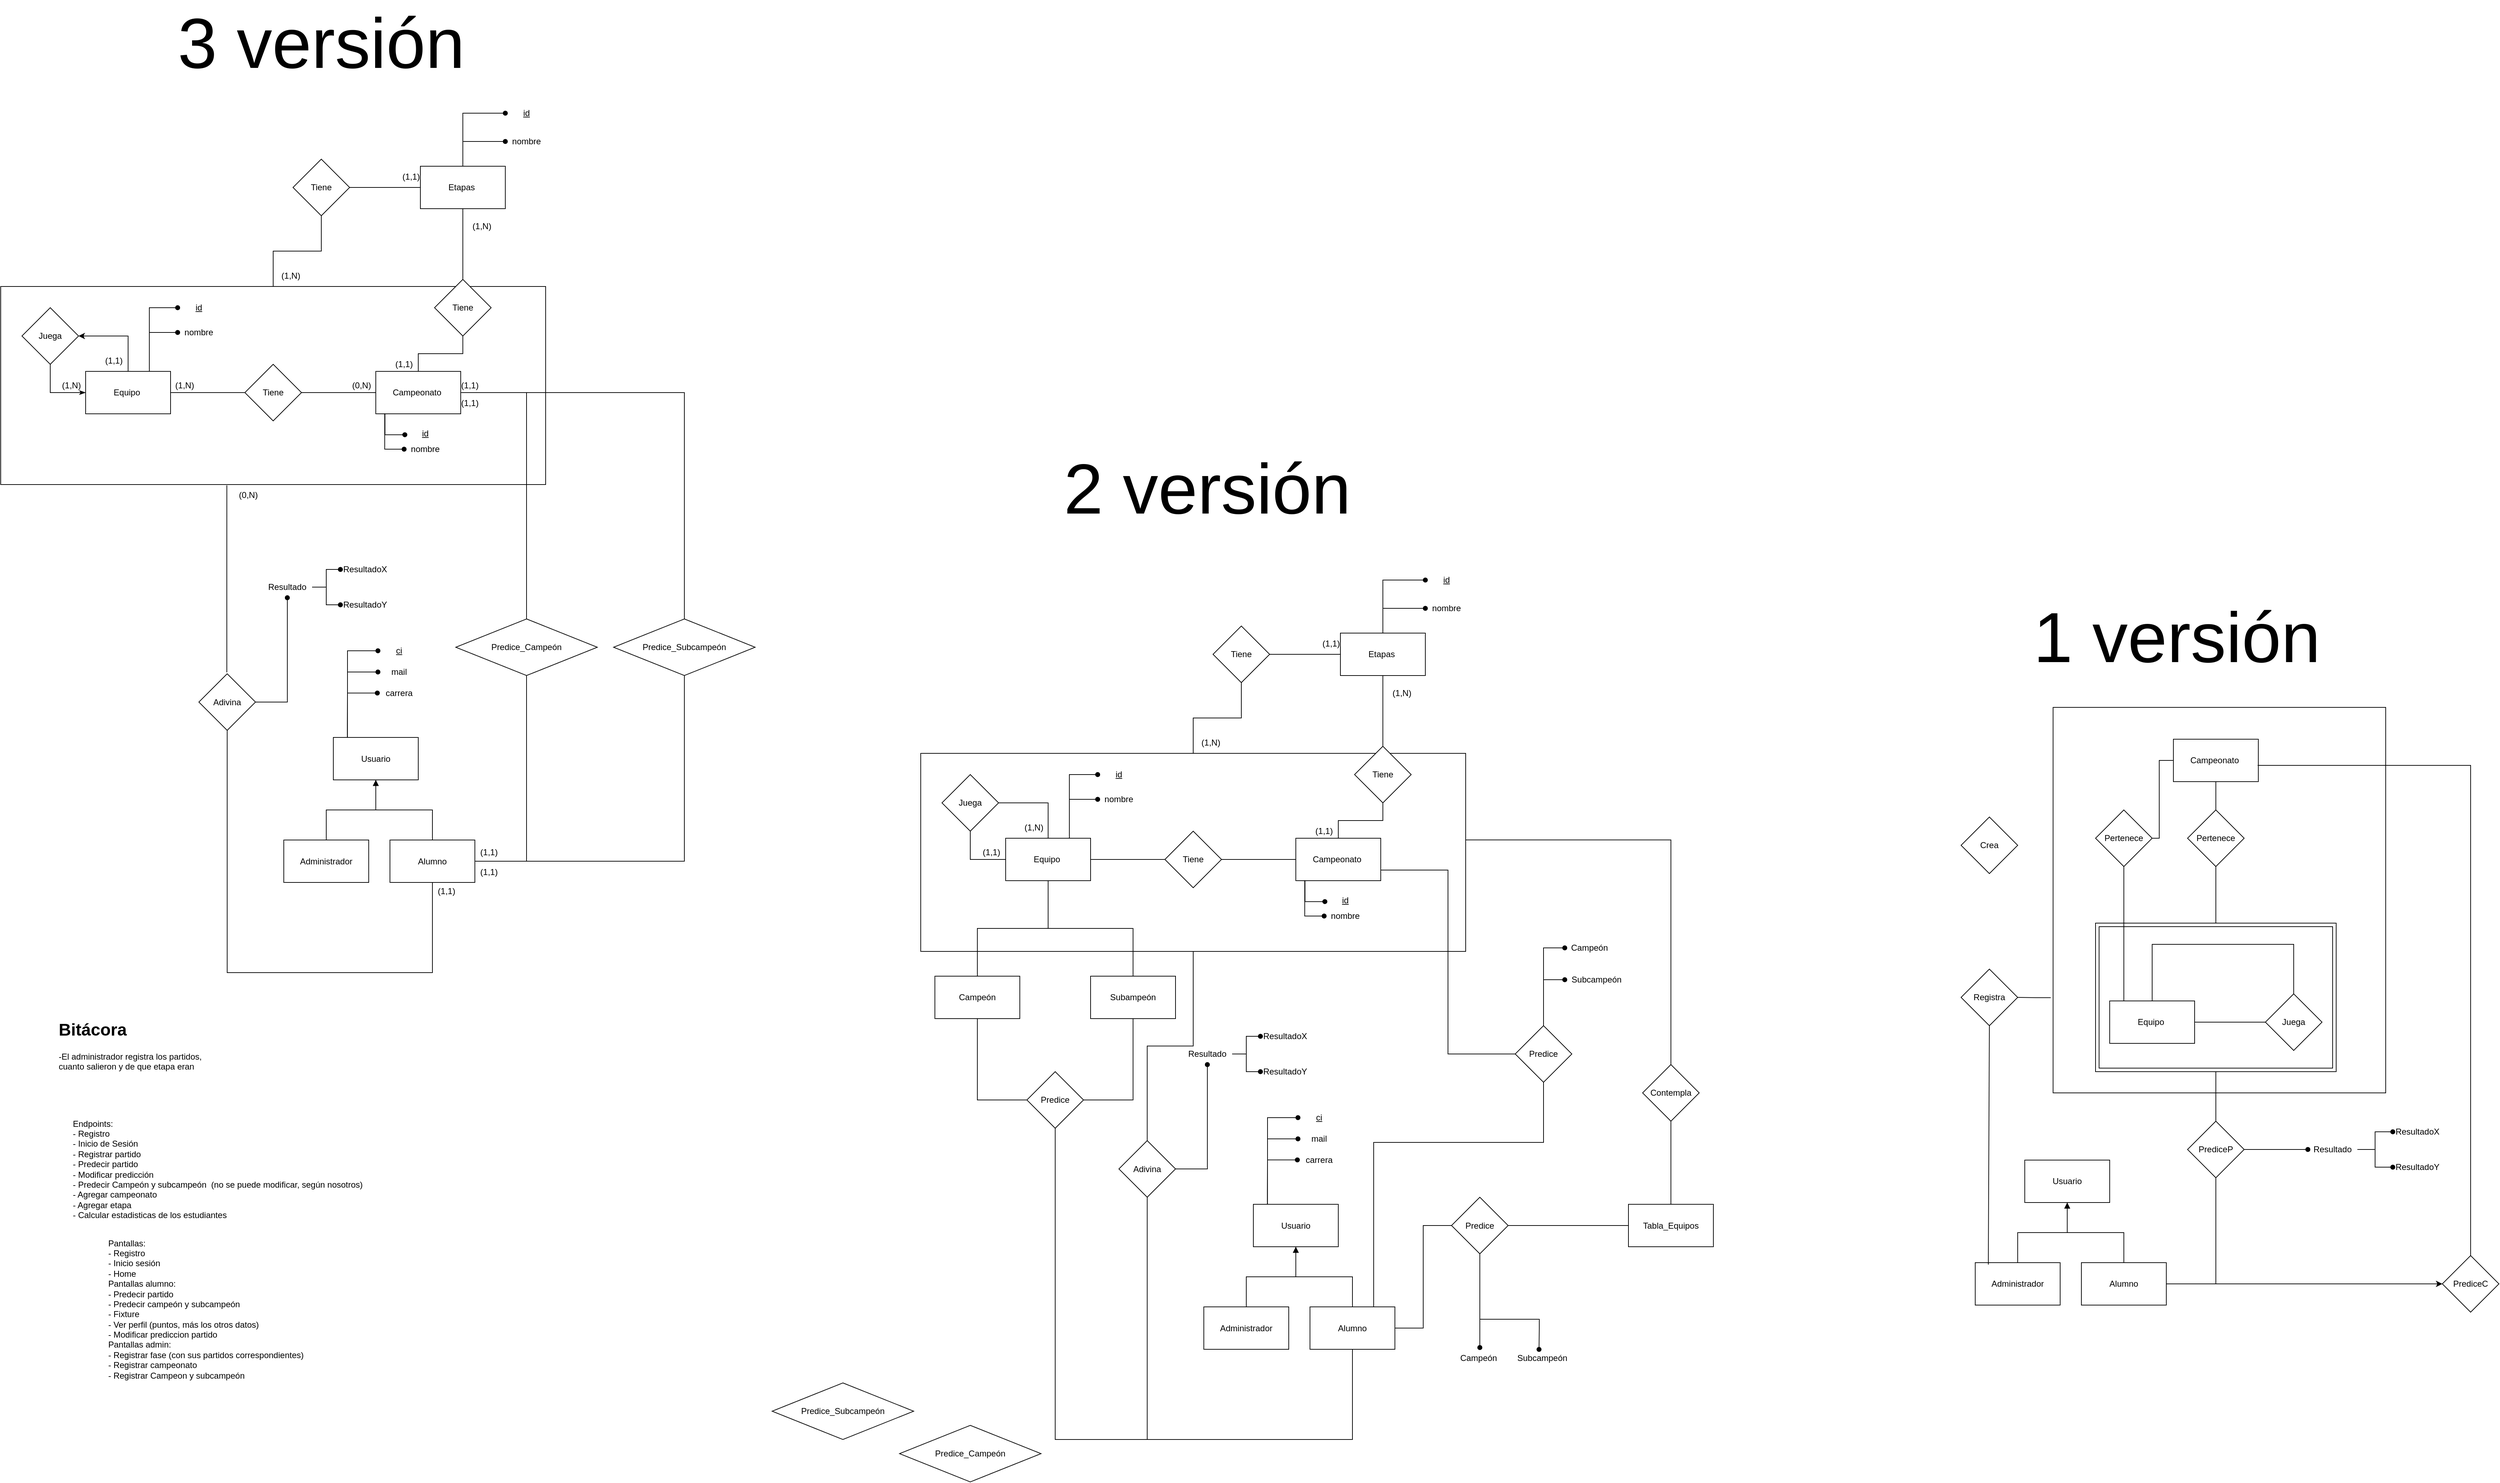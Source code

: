 <mxfile version="24.0.4" type="device">
  <diagram name="Página-1" id="dXuvZrCzdVewI1BWlygH">
    <mxGraphModel dx="4901" dy="2231" grid="1" gridSize="10" guides="1" tooltips="1" connect="1" arrows="1" fold="1" page="1" pageScale="1" pageWidth="827" pageHeight="1169" math="0" shadow="0">
      <root>
        <mxCell id="0" />
        <mxCell id="1" parent="0" />
        <mxCell id="zvLFGMxQSoV8-PF65h6c-11" value="" style="rounded=0;whiteSpace=wrap;html=1;" parent="1" vertex="1">
          <mxGeometry x="-1420" y="100" width="770" height="280" as="geometry" />
        </mxCell>
        <mxCell id="12L8eSCTPUgTgmOG4Fr1-43" value="" style="rounded=0;whiteSpace=wrap;html=1;" parent="1" vertex="1">
          <mxGeometry x="180" y="35" width="470" height="545" as="geometry" />
        </mxCell>
        <mxCell id="12L8eSCTPUgTgmOG4Fr1-37" value="" style="edgeStyle=orthogonalEdgeStyle;rounded=0;orthogonalLoop=1;jettySize=auto;html=1;endArrow=none;endFill=0;exitX=-0.007;exitY=0.753;exitDx=0;exitDy=0;exitPerimeter=0;" parent="1" source="12L8eSCTPUgTgmOG4Fr1-43" target="12L8eSCTPUgTgmOG4Fr1-36" edge="1">
          <mxGeometry relative="1" as="geometry">
            <mxPoint x="190" y="445" as="sourcePoint" />
          </mxGeometry>
        </mxCell>
        <mxCell id="12L8eSCTPUgTgmOG4Fr1-29" value="" style="shape=ext;margin=3;double=1;whiteSpace=wrap;html=1;align=center;" parent="1" vertex="1">
          <mxGeometry x="240" y="340" width="340" height="210" as="geometry" />
        </mxCell>
        <mxCell id="12L8eSCTPUgTgmOG4Fr1-3" value="" style="edgeStyle=orthogonalEdgeStyle;rounded=0;orthogonalLoop=1;jettySize=auto;html=1;endArrow=none;endFill=0;" parent="1" source="12L8eSCTPUgTgmOG4Fr1-1" target="12L8eSCTPUgTgmOG4Fr1-2" edge="1">
          <mxGeometry relative="1" as="geometry" />
        </mxCell>
        <mxCell id="12L8eSCTPUgTgmOG4Fr1-1" value="Equipo&amp;nbsp;" style="rounded=0;whiteSpace=wrap;html=1;strokeColor=default;" parent="1" vertex="1">
          <mxGeometry x="260" y="450" width="120" height="60" as="geometry" />
        </mxCell>
        <mxCell id="12L8eSCTPUgTgmOG4Fr1-5" value="" style="edgeStyle=orthogonalEdgeStyle;rounded=0;orthogonalLoop=1;jettySize=auto;html=1;entryX=0.5;entryY=0;entryDx=0;entryDy=0;endArrow=none;endFill=0;" parent="1" source="12L8eSCTPUgTgmOG4Fr1-2" target="12L8eSCTPUgTgmOG4Fr1-1" edge="1">
          <mxGeometry relative="1" as="geometry">
            <Array as="points">
              <mxPoint x="520" y="370" />
              <mxPoint x="320" y="370" />
            </Array>
          </mxGeometry>
        </mxCell>
        <mxCell id="12L8eSCTPUgTgmOG4Fr1-2" value="Juega" style="rhombus;whiteSpace=wrap;html=1;rounded=0;" parent="1" vertex="1">
          <mxGeometry x="480" y="440" width="80" height="80" as="geometry" />
        </mxCell>
        <mxCell id="12L8eSCTPUgTgmOG4Fr1-33" value="" style="edgeStyle=orthogonalEdgeStyle;rounded=0;orthogonalLoop=1;jettySize=auto;html=1;startArrow=block;startFill=1;endArrow=none;endFill=0;" parent="1" source="12L8eSCTPUgTgmOG4Fr1-7" target="12L8eSCTPUgTgmOG4Fr1-32" edge="1">
          <mxGeometry relative="1" as="geometry" />
        </mxCell>
        <mxCell id="12L8eSCTPUgTgmOG4Fr1-35" value="" style="edgeStyle=orthogonalEdgeStyle;rounded=0;orthogonalLoop=1;jettySize=auto;html=1;endArrow=none;endFill=0;" parent="1" source="12L8eSCTPUgTgmOG4Fr1-7" target="12L8eSCTPUgTgmOG4Fr1-34" edge="1">
          <mxGeometry relative="1" as="geometry" />
        </mxCell>
        <mxCell id="12L8eSCTPUgTgmOG4Fr1-7" value="Usuario" style="rounded=0;whiteSpace=wrap;html=1;" parent="1" vertex="1">
          <mxGeometry x="140" y="675" width="120" height="60" as="geometry" />
        </mxCell>
        <mxCell id="12L8eSCTPUgTgmOG4Fr1-10" value="" style="edgeStyle=orthogonalEdgeStyle;rounded=0;orthogonalLoop=1;jettySize=auto;html=1;endArrow=none;endFill=0;entryX=1;entryY=0.5;entryDx=0;entryDy=0;exitX=0.5;exitY=1;exitDx=0;exitDy=0;" parent="1" source="12L8eSCTPUgTgmOG4Fr1-8" target="12L8eSCTPUgTgmOG4Fr1-34" edge="1">
          <mxGeometry relative="1" as="geometry">
            <mxPoint x="420" y="730" as="targetPoint" />
            <Array as="points">
              <mxPoint x="410" y="850" />
            </Array>
          </mxGeometry>
        </mxCell>
        <mxCell id="12L8eSCTPUgTgmOG4Fr1-12" value="" style="edgeStyle=orthogonalEdgeStyle;rounded=0;orthogonalLoop=1;jettySize=auto;html=1;endArrow=oval;endFill=1;entryX=0;entryY=0.5;entryDx=0;entryDy=0;" parent="1" source="12L8eSCTPUgTgmOG4Fr1-8" target="12L8eSCTPUgTgmOG4Fr1-13" edge="1">
          <mxGeometry relative="1" as="geometry">
            <mxPoint x="530" y="660" as="targetPoint" />
          </mxGeometry>
        </mxCell>
        <mxCell id="12L8eSCTPUgTgmOG4Fr1-31" value="" style="edgeStyle=orthogonalEdgeStyle;rounded=0;orthogonalLoop=1;jettySize=auto;html=1;entryX=0.5;entryY=1;entryDx=0;entryDy=0;endArrow=none;endFill=0;" parent="1" source="12L8eSCTPUgTgmOG4Fr1-8" target="12L8eSCTPUgTgmOG4Fr1-29" edge="1">
          <mxGeometry relative="1" as="geometry" />
        </mxCell>
        <mxCell id="12L8eSCTPUgTgmOG4Fr1-8" value="PrediceP" style="rhombus;whiteSpace=wrap;html=1;rounded=0;" parent="1" vertex="1">
          <mxGeometry x="370" y="620" width="80" height="80" as="geometry" />
        </mxCell>
        <mxCell id="12L8eSCTPUgTgmOG4Fr1-15" value="" style="edgeStyle=orthogonalEdgeStyle;rounded=0;orthogonalLoop=1;jettySize=auto;html=1;endArrow=oval;endFill=1;" parent="1" source="12L8eSCTPUgTgmOG4Fr1-13" target="12L8eSCTPUgTgmOG4Fr1-14" edge="1">
          <mxGeometry relative="1" as="geometry" />
        </mxCell>
        <mxCell id="12L8eSCTPUgTgmOG4Fr1-17" value="" style="edgeStyle=orthogonalEdgeStyle;rounded=0;orthogonalLoop=1;jettySize=auto;html=1;endArrow=oval;endFill=1;" parent="1" source="12L8eSCTPUgTgmOG4Fr1-13" target="12L8eSCTPUgTgmOG4Fr1-16" edge="1">
          <mxGeometry relative="1" as="geometry" />
        </mxCell>
        <mxCell id="12L8eSCTPUgTgmOG4Fr1-13" value="Resultado" style="text;html=1;align=center;verticalAlign=middle;whiteSpace=wrap;rounded=0;" parent="1" vertex="1">
          <mxGeometry x="540" y="645" width="70" height="30" as="geometry" />
        </mxCell>
        <mxCell id="12L8eSCTPUgTgmOG4Fr1-14" value="ResultadoX" style="text;html=1;align=center;verticalAlign=middle;whiteSpace=wrap;rounded=0;" parent="1" vertex="1">
          <mxGeometry x="660" y="620" width="70" height="30" as="geometry" />
        </mxCell>
        <mxCell id="12L8eSCTPUgTgmOG4Fr1-16" value="ResultadoY" style="text;html=1;align=center;verticalAlign=middle;whiteSpace=wrap;rounded=0;" parent="1" vertex="1">
          <mxGeometry x="660" y="670" width="70" height="30" as="geometry" />
        </mxCell>
        <mxCell id="12L8eSCTPUgTgmOG4Fr1-19" value="Campeonato&amp;nbsp;" style="rounded=0;whiteSpace=wrap;html=1;" parent="1" vertex="1">
          <mxGeometry x="350" y="80" width="120" height="60" as="geometry" />
        </mxCell>
        <mxCell id="12L8eSCTPUgTgmOG4Fr1-24" value="" style="edgeStyle=orthogonalEdgeStyle;rounded=0;orthogonalLoop=1;jettySize=auto;html=1;endArrow=none;endFill=0;" parent="1" source="12L8eSCTPUgTgmOG4Fr1-22" target="12L8eSCTPUgTgmOG4Fr1-19" edge="1">
          <mxGeometry relative="1" as="geometry" />
        </mxCell>
        <mxCell id="12L8eSCTPUgTgmOG4Fr1-30" value="" style="edgeStyle=orthogonalEdgeStyle;rounded=0;orthogonalLoop=1;jettySize=auto;html=1;endArrow=none;endFill=0;" parent="1" source="12L8eSCTPUgTgmOG4Fr1-22" target="12L8eSCTPUgTgmOG4Fr1-29" edge="1">
          <mxGeometry relative="1" as="geometry" />
        </mxCell>
        <mxCell id="12L8eSCTPUgTgmOG4Fr1-22" value="Pertenece" style="rhombus;whiteSpace=wrap;html=1;rounded=0;" parent="1" vertex="1">
          <mxGeometry x="370" y="180" width="80" height="80" as="geometry" />
        </mxCell>
        <mxCell id="12L8eSCTPUgTgmOG4Fr1-32" value="Administrador" style="rounded=0;whiteSpace=wrap;html=1;" parent="1" vertex="1">
          <mxGeometry x="70" y="820" width="120" height="60" as="geometry" />
        </mxCell>
        <mxCell id="12L8eSCTPUgTgmOG4Fr1-47" value="" style="edgeStyle=orthogonalEdgeStyle;rounded=0;orthogonalLoop=1;jettySize=auto;html=1;entryX=0;entryY=0.5;entryDx=0;entryDy=0;" parent="1" source="12L8eSCTPUgTgmOG4Fr1-34" target="12L8eSCTPUgTgmOG4Fr1-45" edge="1">
          <mxGeometry relative="1" as="geometry">
            <mxPoint x="440" y="850" as="targetPoint" />
          </mxGeometry>
        </mxCell>
        <mxCell id="12L8eSCTPUgTgmOG4Fr1-34" value="Alumno" style="rounded=0;whiteSpace=wrap;html=1;" parent="1" vertex="1">
          <mxGeometry x="220" y="820" width="120" height="60" as="geometry" />
        </mxCell>
        <mxCell id="12L8eSCTPUgTgmOG4Fr1-36" value="Registra" style="rhombus;whiteSpace=wrap;html=1;" parent="1" vertex="1">
          <mxGeometry x="50" y="405" width="80" height="80" as="geometry" />
        </mxCell>
        <mxCell id="12L8eSCTPUgTgmOG4Fr1-38" value="" style="endArrow=none;html=1;rounded=0;entryX=0.5;entryY=1;entryDx=0;entryDy=0;exitX=0.154;exitY=0.045;exitDx=0;exitDy=0;exitPerimeter=0;" parent="1" source="12L8eSCTPUgTgmOG4Fr1-32" target="12L8eSCTPUgTgmOG4Fr1-36" edge="1">
          <mxGeometry width="50" height="50" relative="1" as="geometry">
            <mxPoint x="420" y="690" as="sourcePoint" />
            <mxPoint x="470" y="640" as="targetPoint" />
          </mxGeometry>
        </mxCell>
        <mxCell id="12L8eSCTPUgTgmOG4Fr1-41" value="Crea" style="rhombus;whiteSpace=wrap;html=1;" parent="1" vertex="1">
          <mxGeometry x="50" y="190" width="80" height="80" as="geometry" />
        </mxCell>
        <mxCell id="12L8eSCTPUgTgmOG4Fr1-49" value="" style="edgeStyle=orthogonalEdgeStyle;rounded=0;orthogonalLoop=1;jettySize=auto;html=1;entryX=0.992;entryY=0.617;entryDx=0;entryDy=0;entryPerimeter=0;endArrow=none;endFill=0;" parent="1" source="12L8eSCTPUgTgmOG4Fr1-45" target="12L8eSCTPUgTgmOG4Fr1-19" edge="1">
          <mxGeometry relative="1" as="geometry">
            <mxPoint x="770" y="690" as="targetPoint" />
            <Array as="points">
              <mxPoint x="770" y="117" />
            </Array>
          </mxGeometry>
        </mxCell>
        <mxCell id="12L8eSCTPUgTgmOG4Fr1-45" value="PrediceC" style="rhombus;whiteSpace=wrap;html=1;rounded=0;" parent="1" vertex="1">
          <mxGeometry x="730" y="810" width="80" height="80" as="geometry" />
        </mxCell>
        <mxCell id="12L8eSCTPUgTgmOG4Fr1-52" value="" style="edgeStyle=orthogonalEdgeStyle;rounded=0;orthogonalLoop=1;jettySize=auto;html=1;entryX=0;entryY=0.5;entryDx=0;entryDy=0;endArrow=none;endFill=0;" parent="1" source="12L8eSCTPUgTgmOG4Fr1-50" target="12L8eSCTPUgTgmOG4Fr1-19" edge="1">
          <mxGeometry relative="1" as="geometry">
            <mxPoint x="280" y="60" as="targetPoint" />
            <Array as="points">
              <mxPoint x="330" y="220" />
              <mxPoint x="330" y="110" />
            </Array>
          </mxGeometry>
        </mxCell>
        <mxCell id="12L8eSCTPUgTgmOG4Fr1-53" value="" style="edgeStyle=orthogonalEdgeStyle;rounded=0;orthogonalLoop=1;jettySize=auto;html=1;endArrow=none;endFill=0;" parent="1" source="12L8eSCTPUgTgmOG4Fr1-50" edge="1">
          <mxGeometry relative="1" as="geometry">
            <mxPoint x="280" y="450" as="targetPoint" />
            <Array as="points">
              <mxPoint x="280" y="450" />
            </Array>
          </mxGeometry>
        </mxCell>
        <mxCell id="12L8eSCTPUgTgmOG4Fr1-50" value="Pertenece" style="rhombus;whiteSpace=wrap;html=1;" parent="1" vertex="1">
          <mxGeometry x="240" y="180" width="80" height="80" as="geometry" />
        </mxCell>
        <mxCell id="zvLFGMxQSoV8-PF65h6c-19" value="" style="edgeStyle=orthogonalEdgeStyle;rounded=0;orthogonalLoop=1;jettySize=auto;html=1;endArrow=none;endFill=0;" parent="1" source="zvLFGMxQSoV8-PF65h6c-2" target="zvLFGMxQSoV8-PF65h6c-18" edge="1">
          <mxGeometry relative="1" as="geometry" />
        </mxCell>
        <mxCell id="zvLFGMxQSoV8-PF65h6c-2" value="Equipo&amp;nbsp;" style="rounded=0;whiteSpace=wrap;html=1;strokeColor=default;" parent="1" vertex="1">
          <mxGeometry x="-1300" y="220" width="120" height="60" as="geometry" />
        </mxCell>
        <mxCell id="zvLFGMxQSoV8-PF65h6c-69" value="" style="edgeStyle=orthogonalEdgeStyle;rounded=0;orthogonalLoop=1;jettySize=auto;html=1;endArrow=none;endFill=0;" parent="1" source="zvLFGMxQSoV8-PF65h6c-3" target="zvLFGMxQSoV8-PF65h6c-70" edge="1">
          <mxGeometry relative="1" as="geometry">
            <mxPoint x="-830" y="150.0" as="targetPoint" />
          </mxGeometry>
        </mxCell>
        <mxCell id="M3zGyAa31avvOrwBrVhZ-25" value="" style="edgeStyle=orthogonalEdgeStyle;rounded=0;orthogonalLoop=1;jettySize=auto;html=1;entryX=0.017;entryY=0.569;entryDx=0;entryDy=0;entryPerimeter=0;exitX=0.108;exitY=1.002;exitDx=0;exitDy=0;exitPerimeter=0;endArrow=oval;endFill=1;" parent="1" source="zvLFGMxQSoV8-PF65h6c-3" target="M3zGyAa31avvOrwBrVhZ-22" edge="1">
          <mxGeometry relative="1" as="geometry" />
        </mxCell>
        <mxCell id="zvLFGMxQSoV8-PF65h6c-3" value="Campeonato&amp;nbsp;" style="rounded=0;whiteSpace=wrap;html=1;" parent="1" vertex="1">
          <mxGeometry x="-890" y="220" width="120" height="60" as="geometry" />
        </mxCell>
        <mxCell id="zvLFGMxQSoV8-PF65h6c-6" value="" style="edgeStyle=orthogonalEdgeStyle;rounded=0;orthogonalLoop=1;jettySize=auto;html=1;startArrow=block;startFill=1;endArrow=none;endFill=0;" parent="1" source="zvLFGMxQSoV8-PF65h6c-8" target="zvLFGMxQSoV8-PF65h6c-9" edge="1">
          <mxGeometry relative="1" as="geometry" />
        </mxCell>
        <mxCell id="zvLFGMxQSoV8-PF65h6c-7" value="" style="edgeStyle=orthogonalEdgeStyle;rounded=0;orthogonalLoop=1;jettySize=auto;html=1;endArrow=none;endFill=0;" parent="1" source="zvLFGMxQSoV8-PF65h6c-8" target="zvLFGMxQSoV8-PF65h6c-10" edge="1">
          <mxGeometry relative="1" as="geometry" />
        </mxCell>
        <mxCell id="zvLFGMxQSoV8-PF65h6c-22" value="" style="edgeStyle=orthogonalEdgeStyle;rounded=0;orthogonalLoop=1;jettySize=auto;html=1;endArrow=none;endFill=0;exitX=0.5;exitY=1;exitDx=0;exitDy=0;" parent="1" source="zvLFGMxQSoV8-PF65h6c-10" target="zvLFGMxQSoV8-PF65h6c-21" edge="1">
          <mxGeometry relative="1" as="geometry">
            <Array as="points">
              <mxPoint x="-810" y="1070" />
              <mxPoint x="-1100" y="1070" />
            </Array>
          </mxGeometry>
        </mxCell>
        <mxCell id="M3zGyAa31avvOrwBrVhZ-9" value="" style="edgeStyle=orthogonalEdgeStyle;rounded=0;orthogonalLoop=1;jettySize=auto;html=1;endArrow=oval;endFill=1;entryX=0;entryY=0.5;entryDx=0;entryDy=0;" parent="1" source="zvLFGMxQSoV8-PF65h6c-8" target="M3zGyAa31avvOrwBrVhZ-10" edge="1">
          <mxGeometry relative="1" as="geometry">
            <mxPoint x="-890" y="627.5" as="targetPoint" />
            <Array as="points">
              <mxPoint x="-930" y="615" />
            </Array>
          </mxGeometry>
        </mxCell>
        <mxCell id="zvLFGMxQSoV8-PF65h6c-8" value="Usuario" style="rounded=0;whiteSpace=wrap;html=1;" parent="1" vertex="1">
          <mxGeometry x="-950" y="737.5" width="120" height="60" as="geometry" />
        </mxCell>
        <mxCell id="zvLFGMxQSoV8-PF65h6c-9" value="Administrador" style="rounded=0;whiteSpace=wrap;html=1;" parent="1" vertex="1">
          <mxGeometry x="-1020" y="882.5" width="120" height="60" as="geometry" />
        </mxCell>
        <mxCell id="zvLFGMxQSoV8-PF65h6c-10" value="Alumno" style="rounded=0;whiteSpace=wrap;html=1;" parent="1" vertex="1">
          <mxGeometry x="-870" y="882.5" width="120" height="60" as="geometry" />
        </mxCell>
        <mxCell id="zvLFGMxQSoV8-PF65h6c-15" value="" style="edgeStyle=orthogonalEdgeStyle;rounded=0;orthogonalLoop=1;jettySize=auto;html=1;entryX=0;entryY=0.5;entryDx=0;entryDy=0;endArrow=none;endFill=0;" parent="1" source="zvLFGMxQSoV8-PF65h6c-13" target="zvLFGMxQSoV8-PF65h6c-2" edge="1">
          <mxGeometry relative="1" as="geometry">
            <mxPoint x="-1350.0" y="330" as="targetPoint" />
            <Array as="points">
              <mxPoint x="-1350" y="250" />
            </Array>
          </mxGeometry>
        </mxCell>
        <mxCell id="zvLFGMxQSoV8-PF65h6c-17" value="" style="edgeStyle=orthogonalEdgeStyle;rounded=0;orthogonalLoop=1;jettySize=auto;html=1;endArrow=none;endFill=0;" parent="1" source="zvLFGMxQSoV8-PF65h6c-13" target="zvLFGMxQSoV8-PF65h6c-2" edge="1">
          <mxGeometry relative="1" as="geometry">
            <mxPoint x="-1190.0" y="170" as="targetPoint" />
          </mxGeometry>
        </mxCell>
        <mxCell id="zvLFGMxQSoV8-PF65h6c-13" value="Juega" style="rhombus;whiteSpace=wrap;html=1;rounded=0;" parent="1" vertex="1">
          <mxGeometry x="-1390" y="130" width="80" height="80" as="geometry" />
        </mxCell>
        <mxCell id="zvLFGMxQSoV8-PF65h6c-20" value="" style="edgeStyle=orthogonalEdgeStyle;rounded=0;orthogonalLoop=1;jettySize=auto;html=1;endArrow=none;endFill=0;" parent="1" source="zvLFGMxQSoV8-PF65h6c-18" target="zvLFGMxQSoV8-PF65h6c-3" edge="1">
          <mxGeometry relative="1" as="geometry" />
        </mxCell>
        <mxCell id="zvLFGMxQSoV8-PF65h6c-18" value="Tiene" style="rhombus;whiteSpace=wrap;html=1;rounded=0;" parent="1" vertex="1">
          <mxGeometry x="-1075" y="210" width="80" height="80" as="geometry" />
        </mxCell>
        <mxCell id="zvLFGMxQSoV8-PF65h6c-24" value="" style="edgeStyle=orthogonalEdgeStyle;rounded=0;orthogonalLoop=1;jettySize=auto;html=1;endArrow=none;endFill=0;" parent="1" source="zvLFGMxQSoV8-PF65h6c-21" target="zvLFGMxQSoV8-PF65h6c-11" edge="1">
          <mxGeometry relative="1" as="geometry">
            <mxPoint x="-1280" y="430" as="targetPoint" />
            <Array as="points" />
          </mxGeometry>
        </mxCell>
        <mxCell id="zvLFGMxQSoV8-PF65h6c-30" value="" style="edgeStyle=orthogonalEdgeStyle;rounded=0;orthogonalLoop=1;jettySize=auto;html=1;endArrow=oval;endFill=1;" parent="1" source="zvLFGMxQSoV8-PF65h6c-21" target="zvLFGMxQSoV8-PF65h6c-27" edge="1">
          <mxGeometry relative="1" as="geometry" />
        </mxCell>
        <mxCell id="zvLFGMxQSoV8-PF65h6c-21" value="Adivina" style="rhombus;whiteSpace=wrap;html=1;rounded=0;" parent="1" vertex="1">
          <mxGeometry x="-1140" y="647.5" width="80" height="80" as="geometry" />
        </mxCell>
        <mxCell id="zvLFGMxQSoV8-PF65h6c-25" value="" style="edgeStyle=orthogonalEdgeStyle;rounded=0;orthogonalLoop=1;jettySize=auto;html=1;endArrow=oval;endFill=1;" parent="1" source="zvLFGMxQSoV8-PF65h6c-27" target="zvLFGMxQSoV8-PF65h6c-28" edge="1">
          <mxGeometry relative="1" as="geometry" />
        </mxCell>
        <mxCell id="zvLFGMxQSoV8-PF65h6c-26" value="" style="edgeStyle=orthogonalEdgeStyle;rounded=0;orthogonalLoop=1;jettySize=auto;html=1;endArrow=oval;endFill=1;" parent="1" source="zvLFGMxQSoV8-PF65h6c-27" target="zvLFGMxQSoV8-PF65h6c-29" edge="1">
          <mxGeometry relative="1" as="geometry" />
        </mxCell>
        <mxCell id="zvLFGMxQSoV8-PF65h6c-27" value="Resultado" style="text;html=1;align=center;verticalAlign=middle;whiteSpace=wrap;rounded=0;" parent="1" vertex="1">
          <mxGeometry x="-1050" y="510" width="70" height="30" as="geometry" />
        </mxCell>
        <mxCell id="zvLFGMxQSoV8-PF65h6c-28" value="ResultadoX" style="text;html=1;align=center;verticalAlign=middle;whiteSpace=wrap;rounded=0;" parent="1" vertex="1">
          <mxGeometry x="-940" y="485" width="70" height="30" as="geometry" />
        </mxCell>
        <mxCell id="zvLFGMxQSoV8-PF65h6c-29" value="ResultadoY" style="text;html=1;align=center;verticalAlign=middle;whiteSpace=wrap;rounded=0;" parent="1" vertex="1">
          <mxGeometry x="-940" y="535" width="70" height="30" as="geometry" />
        </mxCell>
        <mxCell id="zvLFGMxQSoV8-PF65h6c-35" value="" style="edgeStyle=orthogonalEdgeStyle;rounded=0;orthogonalLoop=1;jettySize=auto;html=1;endArrow=none;endFill=0;" parent="1" source="zvLFGMxQSoV8-PF65h6c-31" target="zvLFGMxQSoV8-PF65h6c-34" edge="1">
          <mxGeometry relative="1" as="geometry" />
        </mxCell>
        <mxCell id="zvLFGMxQSoV8-PF65h6c-31" value="Tabla_Equipos" style="rounded=0;whiteSpace=wrap;html=1;strokeColor=default;" parent="1" vertex="1">
          <mxGeometry x="-420" y="737.5" width="120" height="60" as="geometry" />
        </mxCell>
        <mxCell id="zvLFGMxQSoV8-PF65h6c-37" value="" style="edgeStyle=orthogonalEdgeStyle;rounded=0;orthogonalLoop=1;jettySize=auto;html=1;exitX=0.5;exitY=0;exitDx=0;exitDy=0;entryX=1;entryY=0.437;entryDx=0;entryDy=0;entryPerimeter=0;endArrow=none;endFill=0;" parent="1" source="zvLFGMxQSoV8-PF65h6c-34" target="zvLFGMxQSoV8-PF65h6c-11" edge="1">
          <mxGeometry relative="1" as="geometry">
            <mxPoint x="34.997" y="439.997" as="sourcePoint" />
            <mxPoint x="-600.003" y="239.93" as="targetPoint" />
          </mxGeometry>
        </mxCell>
        <mxCell id="zvLFGMxQSoV8-PF65h6c-34" value="Contempla" style="rhombus;whiteSpace=wrap;html=1;rounded=0;" parent="1" vertex="1">
          <mxGeometry x="-400" y="540" width="80" height="80" as="geometry" />
        </mxCell>
        <mxCell id="zvLFGMxQSoV8-PF65h6c-40" value="" style="edgeStyle=orthogonalEdgeStyle;rounded=0;orthogonalLoop=1;jettySize=auto;html=1;entryX=1;entryY=0.5;entryDx=0;entryDy=0;endArrow=none;endFill=0;" parent="1" source="zvLFGMxQSoV8-PF65h6c-38" target="zvLFGMxQSoV8-PF65h6c-10" edge="1">
          <mxGeometry relative="1" as="geometry">
            <mxPoint x="-790" y="767.5" as="targetPoint" />
          </mxGeometry>
        </mxCell>
        <mxCell id="zvLFGMxQSoV8-PF65h6c-42" value="" style="edgeStyle=orthogonalEdgeStyle;rounded=0;orthogonalLoop=1;jettySize=auto;html=1;entryX=0;entryY=0.5;entryDx=0;entryDy=0;endArrow=none;endFill=0;" parent="1" source="zvLFGMxQSoV8-PF65h6c-38" target="zvLFGMxQSoV8-PF65h6c-31" edge="1">
          <mxGeometry relative="1" as="geometry">
            <mxPoint x="-470" y="767.5" as="targetPoint" />
          </mxGeometry>
        </mxCell>
        <mxCell id="zvLFGMxQSoV8-PF65h6c-46" value="" style="edgeStyle=orthogonalEdgeStyle;rounded=0;orthogonalLoop=1;jettySize=auto;html=1;endArrow=oval;endFill=1;" parent="1" source="zvLFGMxQSoV8-PF65h6c-38" target="zvLFGMxQSoV8-PF65h6c-47" edge="1">
          <mxGeometry relative="1" as="geometry">
            <mxPoint x="-630" y="927.5" as="targetPoint" />
          </mxGeometry>
        </mxCell>
        <mxCell id="zvLFGMxQSoV8-PF65h6c-51" value="" style="edgeStyle=orthogonalEdgeStyle;rounded=0;orthogonalLoop=1;jettySize=auto;html=1;entryX=0.394;entryY=0.089;entryDx=0;entryDy=0;entryPerimeter=0;endArrow=oval;endFill=1;" parent="1" source="zvLFGMxQSoV8-PF65h6c-38" target="zvLFGMxQSoV8-PF65h6c-48" edge="1">
          <mxGeometry relative="1" as="geometry">
            <mxPoint x="-560" y="870" as="targetPoint" />
            <Array as="points">
              <mxPoint x="-630" y="900" />
              <mxPoint x="-546" y="900" />
              <mxPoint x="-546" y="913" />
            </Array>
          </mxGeometry>
        </mxCell>
        <mxCell id="zvLFGMxQSoV8-PF65h6c-38" value="Predice" style="rhombus;whiteSpace=wrap;html=1;rounded=0;" parent="1" vertex="1">
          <mxGeometry x="-670" y="727.5" width="80" height="80" as="geometry" />
        </mxCell>
        <mxCell id="zvLFGMxQSoV8-PF65h6c-47" value="Campeón&amp;nbsp;" style="text;html=1;align=center;verticalAlign=middle;whiteSpace=wrap;rounded=0;" parent="1" vertex="1">
          <mxGeometry x="-660" y="940" width="60" height="30" as="geometry" />
        </mxCell>
        <mxCell id="zvLFGMxQSoV8-PF65h6c-48" value="Subcampeón&amp;nbsp;" style="text;html=1;align=center;verticalAlign=middle;whiteSpace=wrap;rounded=0;" parent="1" vertex="1">
          <mxGeometry x="-570" y="940" width="60" height="30" as="geometry" />
        </mxCell>
        <mxCell id="zvLFGMxQSoV8-PF65h6c-55" value="" style="edgeStyle=orthogonalEdgeStyle;rounded=0;orthogonalLoop=1;jettySize=auto;html=1;endArrow=none;endFill=0;" parent="1" source="zvLFGMxQSoV8-PF65h6c-52" target="zvLFGMxQSoV8-PF65h6c-2" edge="1">
          <mxGeometry relative="1" as="geometry" />
        </mxCell>
        <mxCell id="zvLFGMxQSoV8-PF65h6c-52" value="Campeón" style="rounded=0;whiteSpace=wrap;html=1;strokeColor=default;" parent="1" vertex="1">
          <mxGeometry x="-1400" y="415" width="120" height="60" as="geometry" />
        </mxCell>
        <mxCell id="zvLFGMxQSoV8-PF65h6c-56" value="" style="edgeStyle=orthogonalEdgeStyle;rounded=0;orthogonalLoop=1;jettySize=auto;html=1;entryX=0.5;entryY=1;entryDx=0;entryDy=0;endArrow=none;endFill=0;" parent="1" source="zvLFGMxQSoV8-PF65h6c-53" target="zvLFGMxQSoV8-PF65h6c-2" edge="1">
          <mxGeometry relative="1" as="geometry" />
        </mxCell>
        <mxCell id="zvLFGMxQSoV8-PF65h6c-53" value="Subampeón" style="rounded=0;whiteSpace=wrap;html=1;strokeColor=default;" parent="1" vertex="1">
          <mxGeometry x="-1180" y="415" width="120" height="60" as="geometry" />
        </mxCell>
        <mxCell id="zvLFGMxQSoV8-PF65h6c-60" value="" style="edgeStyle=orthogonalEdgeStyle;rounded=0;orthogonalLoop=1;jettySize=auto;html=1;endArrow=none;endFill=0;" parent="1" source="zvLFGMxQSoV8-PF65h6c-58" target="zvLFGMxQSoV8-PF65h6c-52" edge="1">
          <mxGeometry relative="1" as="geometry">
            <mxPoint x="-1390" y="590" as="targetPoint" />
          </mxGeometry>
        </mxCell>
        <mxCell id="zvLFGMxQSoV8-PF65h6c-62" value="" style="edgeStyle=orthogonalEdgeStyle;rounded=0;orthogonalLoop=1;jettySize=auto;html=1;entryX=0.5;entryY=1;entryDx=0;entryDy=0;endArrow=none;endFill=0;" parent="1" source="zvLFGMxQSoV8-PF65h6c-58" target="zvLFGMxQSoV8-PF65h6c-53" edge="1">
          <mxGeometry relative="1" as="geometry">
            <mxPoint x="-1070" y="590" as="targetPoint" />
          </mxGeometry>
        </mxCell>
        <mxCell id="zvLFGMxQSoV8-PF65h6c-64" value="" style="edgeStyle=orthogonalEdgeStyle;rounded=0;orthogonalLoop=1;jettySize=auto;html=1;entryX=0.5;entryY=1;entryDx=0;entryDy=0;endArrow=none;endFill=0;" parent="1" source="zvLFGMxQSoV8-PF65h6c-58" target="zvLFGMxQSoV8-PF65h6c-10" edge="1">
          <mxGeometry relative="1" as="geometry">
            <mxPoint x="-1230" y="750" as="targetPoint" />
            <Array as="points">
              <mxPoint x="-1230" y="1070" />
              <mxPoint x="-810" y="1070" />
            </Array>
          </mxGeometry>
        </mxCell>
        <mxCell id="zvLFGMxQSoV8-PF65h6c-58" value="Predice" style="rhombus;whiteSpace=wrap;html=1;rounded=0;" parent="1" vertex="1">
          <mxGeometry x="-1270" y="550" width="80" height="80" as="geometry" />
        </mxCell>
        <mxCell id="zvLFGMxQSoV8-PF65h6c-65" value="Predice_Campeón&lt;span style=&quot;color: rgba(0, 0, 0, 0); font-family: monospace; font-size: 0px; text-align: start; text-wrap: nowrap;&quot;&gt;%3CmxGraphModel%3E%3Croot%3E%3CmxCell%20id%3D%220%22%2F%3E%3CmxCell%20id%3D%221%22%20parent%3D%220%22%2F%3E%3CmxCell%20id%3D%222%22%20value%3D%22Predice%22%20style%3D%22rhombus%3BwhiteSpace%3Dwrap%3Bhtml%3D1%3Brounded%3D0%3B%22%20vertex%3D%221%22%20parent%3D%221%22%3E%3CmxGeometry%20x%3D%22-1270%22%20y%3D%22550%22%20width%3D%2280%22%20height%3D%2280%22%20as%3D%22geometry%22%2F%3E%3C%2FmxCell%3E%3C%2Froot%3E%3C%2FmxGraphModel%3E&lt;/span&gt;" style="rhombus;whiteSpace=wrap;html=1;rounded=0;" parent="1" vertex="1">
          <mxGeometry x="-1450" y="1050" width="200" height="80" as="geometry" />
        </mxCell>
        <mxCell id="zvLFGMxQSoV8-PF65h6c-66" value="Predice_Subcampeón&lt;span style=&quot;color: rgba(0, 0, 0, 0); font-family: monospace; font-size: 0px; text-align: start; text-wrap: nowrap;&quot;&gt;%3CmxGraphModel%3E%3Croot%3E%3CmxCell%20id%3D%220%22%2F%3E%3CmxCell%20id%3D%221%22%20parent%3D%220%22%2F%3E%3CmxCell%20id%3D%222%22%20value%3D%22Predice%22%20style%3D%22rhombus%3BwhiteSpace%3Dwrap%3Bhtml%3D1%3Brounded%3D0%3B%22%20vertex%3D%221%22%20parent%3D%221%22%3E%3CmxGeometry%20x%3D%22-1270%22%20y%3D%22550%22%20width%3D%2280%22%20height%3D%2280%22%20as%3D%22geometry%22%2F%3E%3C%2FmxCell%3E%3C%2Froot%3E%3C%2FmxGraphModel%3E&lt;/span&gt;" style="rhombus;whiteSpace=wrap;html=1;rounded=0;" parent="1" vertex="1">
          <mxGeometry x="-1630" y="990" width="200" height="80" as="geometry" />
        </mxCell>
        <mxCell id="zvLFGMxQSoV8-PF65h6c-73" value="" style="edgeStyle=orthogonalEdgeStyle;rounded=0;orthogonalLoop=1;jettySize=auto;html=1;endArrow=none;endFill=0;" parent="1" source="zvLFGMxQSoV8-PF65h6c-67" target="zvLFGMxQSoV8-PF65h6c-72" edge="1">
          <mxGeometry relative="1" as="geometry" />
        </mxCell>
        <mxCell id="M3zGyAa31avvOrwBrVhZ-30" value="" style="edgeStyle=orthogonalEdgeStyle;rounded=0;orthogonalLoop=1;jettySize=auto;html=1;endArrow=oval;endFill=1;entryX=0;entryY=0.5;entryDx=0;entryDy=0;" parent="1" source="zvLFGMxQSoV8-PF65h6c-67" target="M3zGyAa31avvOrwBrVhZ-27" edge="1">
          <mxGeometry relative="1" as="geometry">
            <mxPoint x="-767" y="-180" as="targetPoint" />
          </mxGeometry>
        </mxCell>
        <mxCell id="zvLFGMxQSoV8-PF65h6c-67" value="Etapas&amp;nbsp;" style="rounded=0;whiteSpace=wrap;html=1;" parent="1" vertex="1">
          <mxGeometry x="-827" y="-70" width="120" height="60" as="geometry" />
        </mxCell>
        <mxCell id="zvLFGMxQSoV8-PF65h6c-71" value="" style="edgeStyle=orthogonalEdgeStyle;rounded=0;orthogonalLoop=1;jettySize=auto;html=1;endArrow=none;endFill=0;" parent="1" source="zvLFGMxQSoV8-PF65h6c-70" target="zvLFGMxQSoV8-PF65h6c-67" edge="1">
          <mxGeometry relative="1" as="geometry" />
        </mxCell>
        <mxCell id="zvLFGMxQSoV8-PF65h6c-70" value="Tiene" style="rhombus;whiteSpace=wrap;html=1;rounded=0;" parent="1" vertex="1">
          <mxGeometry x="-807" y="90" width="80" height="80" as="geometry" />
        </mxCell>
        <mxCell id="zvLFGMxQSoV8-PF65h6c-74" value="" style="edgeStyle=orthogonalEdgeStyle;rounded=0;orthogonalLoop=1;jettySize=auto;html=1;endArrow=none;endFill=0;" parent="1" source="zvLFGMxQSoV8-PF65h6c-72" target="zvLFGMxQSoV8-PF65h6c-11" edge="1">
          <mxGeometry relative="1" as="geometry" />
        </mxCell>
        <mxCell id="zvLFGMxQSoV8-PF65h6c-72" value="Tiene" style="rhombus;whiteSpace=wrap;html=1;rounded=0;" parent="1" vertex="1">
          <mxGeometry x="-1007" y="-80" width="80" height="80" as="geometry" />
        </mxCell>
        <mxCell id="zvLFGMxQSoV8-PF65h6c-77" value="" style="edgeStyle=orthogonalEdgeStyle;rounded=0;orthogonalLoop=1;jettySize=auto;html=1;entryX=0.75;entryY=0;entryDx=0;entryDy=0;endArrow=none;endFill=0;" parent="1" source="zvLFGMxQSoV8-PF65h6c-75" target="zvLFGMxQSoV8-PF65h6c-10" edge="1">
          <mxGeometry relative="1" as="geometry">
            <mxPoint x="-540" y="685" as="targetPoint" />
            <Array as="points">
              <mxPoint x="-540" y="650" />
              <mxPoint x="-780" y="650" />
            </Array>
          </mxGeometry>
        </mxCell>
        <mxCell id="zvLFGMxQSoV8-PF65h6c-79" value="" style="edgeStyle=orthogonalEdgeStyle;rounded=0;orthogonalLoop=1;jettySize=auto;html=1;entryX=1;entryY=0.75;entryDx=0;entryDy=0;endArrow=none;endFill=0;" parent="1" source="zvLFGMxQSoV8-PF65h6c-75" target="zvLFGMxQSoV8-PF65h6c-3" edge="1">
          <mxGeometry relative="1" as="geometry">
            <mxPoint x="-540" y="365" as="targetPoint" />
          </mxGeometry>
        </mxCell>
        <mxCell id="M3zGyAa31avvOrwBrVhZ-34" value="" style="edgeStyle=orthogonalEdgeStyle;rounded=0;orthogonalLoop=1;jettySize=auto;html=1;entryX=0;entryY=0.5;entryDx=0;entryDy=0;endArrow=oval;endFill=1;" parent="1" source="zvLFGMxQSoV8-PF65h6c-75" target="M3zGyAa31avvOrwBrVhZ-35" edge="1">
          <mxGeometry relative="1" as="geometry">
            <mxPoint x="-530" y="360" as="targetPoint" />
          </mxGeometry>
        </mxCell>
        <mxCell id="zvLFGMxQSoV8-PF65h6c-75" value="Predice" style="rhombus;whiteSpace=wrap;html=1;rounded=0;" parent="1" vertex="1">
          <mxGeometry x="-580" y="485" width="80" height="80" as="geometry" />
        </mxCell>
        <mxCell id="zvLFGMxQSoV8-PF65h6c-85" value="Pantallas:&lt;div&gt;- Registro&amp;nbsp;&lt;/div&gt;&lt;div&gt;- Inicio sesión&amp;nbsp;&lt;/div&gt;&lt;div&gt;- Home&amp;nbsp;&lt;/div&gt;&lt;div&gt;&lt;span style=&quot;background-color: initial;&quot;&gt;Pantallas alumno:&lt;/span&gt;&lt;/div&gt;&lt;div&gt;- Predecir partido&amp;nbsp;&lt;/div&gt;&lt;div&gt;- Predecir campeón y subcampeón&amp;nbsp;&lt;/div&gt;&lt;div&gt;- Fixture&lt;/div&gt;&lt;div&gt;- Ver perfil (puntos, más los otros datos)&lt;/div&gt;&lt;div&gt;- Modificar prediccion partido&amp;nbsp;&lt;/div&gt;&lt;div&gt;Pantallas admin:&lt;/div&gt;&lt;div&gt;- Registrar fase (con sus partidos correspondientes)&lt;/div&gt;&lt;div&gt;- Registrar campeonato&amp;nbsp;&lt;/div&gt;&lt;div&gt;- Registrar Campeon y subcampeón&lt;/div&gt;&lt;div&gt;&lt;br&gt;&lt;/div&gt;" style="text;html=1;align=left;verticalAlign=middle;whiteSpace=wrap;rounded=0;" parent="1" vertex="1">
          <mxGeometry x="-2570" y="772.5" width="450" height="240" as="geometry" />
        </mxCell>
        <mxCell id="zvLFGMxQSoV8-PF65h6c-87" value="&lt;h1 style=&quot;margin-top: 0px;&quot;&gt;Bitácora&lt;/h1&gt;&lt;p&gt;-El administrador registra los partidos, cuanto salieron y de que etapa eran&amp;nbsp;&lt;/p&gt;" style="text;html=1;whiteSpace=wrap;overflow=hidden;rounded=0;" parent="1" vertex="1">
          <mxGeometry x="-2640" y="470" width="230" height="122.5" as="geometry" />
        </mxCell>
        <mxCell id="zvLFGMxQSoV8-PF65h6c-88" value="&lt;div&gt;Endpoints:&lt;/div&gt;&lt;div&gt;- Registro&amp;nbsp;&lt;/div&gt;&lt;div&gt;- Inicio de Sesión&lt;/div&gt;&lt;div&gt;- Registrar partido&lt;/div&gt;&lt;div&gt;- Predecir partido&amp;nbsp;&lt;/div&gt;&lt;div&gt;- Modificar predicción&amp;nbsp;&lt;/div&gt;&lt;div&gt;- Predecir Campeón y subcampeón&amp;nbsp; (no se puede modificar, según nosotros)&lt;/div&gt;&lt;div&gt;- Agregar campeonato&amp;nbsp;&lt;/div&gt;&lt;div&gt;- Agregar etapa&amp;nbsp;&lt;/div&gt;&lt;div&gt;- Calcular estadisticas de los estudiantes&amp;nbsp;&lt;/div&gt;" style="text;html=1;align=left;verticalAlign=middle;whiteSpace=wrap;rounded=0;" parent="1" vertex="1">
          <mxGeometry x="-2620" y="567.5" width="450" height="240" as="geometry" />
        </mxCell>
        <mxCell id="M3zGyAa31avvOrwBrVhZ-1" value="(1,1)" style="text;html=1;align=center;verticalAlign=middle;whiteSpace=wrap;rounded=0;" parent="1" vertex="1">
          <mxGeometry x="-1350" y="225" width="60" height="30" as="geometry" />
        </mxCell>
        <mxCell id="M3zGyAa31avvOrwBrVhZ-2" value="(1,N)" style="text;html=1;align=center;verticalAlign=middle;whiteSpace=wrap;rounded=0;" parent="1" vertex="1">
          <mxGeometry x="-1290" y="190" width="60" height="30" as="geometry" />
        </mxCell>
        <mxCell id="M3zGyAa31avvOrwBrVhZ-4" value="(1,1)" style="text;html=1;align=center;verticalAlign=middle;whiteSpace=wrap;rounded=0;" parent="1" vertex="1">
          <mxGeometry x="-880" y="195" width="60" height="30" as="geometry" />
        </mxCell>
        <mxCell id="M3zGyAa31avvOrwBrVhZ-5" value="(1,N)" style="text;html=1;align=center;verticalAlign=middle;whiteSpace=wrap;rounded=0;" parent="1" vertex="1">
          <mxGeometry x="-770" width="60" height="30" as="geometry" />
        </mxCell>
        <mxCell id="M3zGyAa31avvOrwBrVhZ-6" value="(1,N)" style="text;html=1;align=center;verticalAlign=middle;whiteSpace=wrap;rounded=0;" parent="1" vertex="1">
          <mxGeometry x="-1040" y="70" width="60" height="30" as="geometry" />
        </mxCell>
        <mxCell id="M3zGyAa31avvOrwBrVhZ-7" value="(1,1)" style="text;html=1;align=center;verticalAlign=middle;whiteSpace=wrap;rounded=0;" parent="1" vertex="1">
          <mxGeometry x="-870" y="-70" width="60" height="30" as="geometry" />
        </mxCell>
        <mxCell id="M3zGyAa31avvOrwBrVhZ-10" value="&lt;u&gt;ci&lt;/u&gt;" style="text;html=1;align=center;verticalAlign=middle;whiteSpace=wrap;rounded=0;" parent="1" vertex="1">
          <mxGeometry x="-887" y="600" width="60" height="30" as="geometry" />
        </mxCell>
        <mxCell id="M3zGyAa31avvOrwBrVhZ-11" value="mail" style="text;html=1;align=center;verticalAlign=middle;whiteSpace=wrap;rounded=0;" parent="1" vertex="1">
          <mxGeometry x="-887" y="630" width="60" height="30" as="geometry" />
        </mxCell>
        <mxCell id="M3zGyAa31avvOrwBrVhZ-13" value="" style="edgeStyle=orthogonalEdgeStyle;rounded=0;orthogonalLoop=1;jettySize=auto;html=1;endArrow=oval;endFill=1;entryX=0;entryY=0.5;entryDx=0;entryDy=0;" parent="1" target="M3zGyAa31avvOrwBrVhZ-11" edge="1">
          <mxGeometry relative="1" as="geometry">
            <mxPoint x="-930" y="730" as="sourcePoint" />
            <mxPoint x="-877" y="625" as="targetPoint" />
            <Array as="points">
              <mxPoint x="-930" y="645" />
            </Array>
          </mxGeometry>
        </mxCell>
        <mxCell id="M3zGyAa31avvOrwBrVhZ-14" value="" style="edgeStyle=orthogonalEdgeStyle;rounded=0;orthogonalLoop=1;jettySize=auto;html=1;endArrow=oval;endFill=1;entryX=-0.014;entryY=0.492;entryDx=0;entryDy=0;exitX=0.165;exitY=-0.007;exitDx=0;exitDy=0;exitPerimeter=0;entryPerimeter=0;" parent="1" source="zvLFGMxQSoV8-PF65h6c-8" target="M3zGyAa31avvOrwBrVhZ-15" edge="1">
          <mxGeometry relative="1" as="geometry">
            <mxPoint x="-921" y="749" as="sourcePoint" />
            <mxPoint x="-887" y="675" as="targetPoint" />
            <Array as="points">
              <mxPoint x="-930" y="720" />
              <mxPoint x="-930" y="720" />
              <mxPoint x="-930" y="675" />
            </Array>
          </mxGeometry>
        </mxCell>
        <mxCell id="M3zGyAa31avvOrwBrVhZ-15" value="carrera" style="text;html=1;align=center;verticalAlign=middle;whiteSpace=wrap;rounded=0;" parent="1" vertex="1">
          <mxGeometry x="-887" y="660" width="60" height="30" as="geometry" />
        </mxCell>
        <mxCell id="M3zGyAa31avvOrwBrVhZ-16" value="&lt;u&gt;id&lt;/u&gt;" style="text;html=1;align=center;verticalAlign=middle;whiteSpace=wrap;rounded=0;" parent="1" vertex="1">
          <mxGeometry x="-1170" y="115" width="60" height="30" as="geometry" />
        </mxCell>
        <mxCell id="M3zGyAa31avvOrwBrVhZ-17" value="" style="endArrow=oval;html=1;rounded=0;entryX=0;entryY=0.5;entryDx=0;entryDy=0;exitX=0.75;exitY=0;exitDx=0;exitDy=0;endFill=1;" parent="1" source="zvLFGMxQSoV8-PF65h6c-2" target="M3zGyAa31avvOrwBrVhZ-16" edge="1">
          <mxGeometry width="50" height="50" relative="1" as="geometry">
            <mxPoint x="-1120" y="410" as="sourcePoint" />
            <mxPoint x="-1070" y="360" as="targetPoint" />
            <Array as="points">
              <mxPoint x="-1210" y="130" />
            </Array>
          </mxGeometry>
        </mxCell>
        <mxCell id="M3zGyAa31avvOrwBrVhZ-20" value="nombre" style="text;html=1;align=center;verticalAlign=middle;whiteSpace=wrap;rounded=0;" parent="1" vertex="1">
          <mxGeometry x="-1170" y="150" width="60" height="30" as="geometry" />
        </mxCell>
        <mxCell id="M3zGyAa31avvOrwBrVhZ-21" value="" style="endArrow=oval;html=1;rounded=0;entryX=0;entryY=0.5;entryDx=0;entryDy=0;exitX=0.75;exitY=0;exitDx=0;exitDy=0;endFill=1;" parent="1" source="zvLFGMxQSoV8-PF65h6c-2" target="M3zGyAa31avvOrwBrVhZ-20" edge="1">
          <mxGeometry width="50" height="50" relative="1" as="geometry">
            <mxPoint x="-1200" y="230" as="sourcePoint" />
            <mxPoint x="-1160" y="140" as="targetPoint" />
            <Array as="points">
              <mxPoint x="-1210" y="165" />
            </Array>
          </mxGeometry>
        </mxCell>
        <mxCell id="M3zGyAa31avvOrwBrVhZ-22" value="&lt;u&gt;id&lt;/u&gt;" style="text;html=1;align=center;verticalAlign=middle;whiteSpace=wrap;rounded=0;" parent="1" vertex="1">
          <mxGeometry x="-850" y="292.5" width="60" height="30" as="geometry" />
        </mxCell>
        <mxCell id="M3zGyAa31avvOrwBrVhZ-23" value="nombre" style="text;html=1;align=center;verticalAlign=middle;whiteSpace=wrap;rounded=0;" parent="1" vertex="1">
          <mxGeometry x="-850" y="315" width="60" height="30" as="geometry" />
        </mxCell>
        <mxCell id="M3zGyAa31avvOrwBrVhZ-26" value="" style="edgeStyle=orthogonalEdgeStyle;rounded=0;orthogonalLoop=1;jettySize=auto;html=1;entryX=0;entryY=0.5;entryDx=0;entryDy=0;endArrow=oval;endFill=1;exitX=0.105;exitY=0.989;exitDx=0;exitDy=0;exitPerimeter=0;" parent="1" source="zvLFGMxQSoV8-PF65h6c-3" target="M3zGyAa31avvOrwBrVhZ-23" edge="1">
          <mxGeometry relative="1" as="geometry">
            <mxPoint x="-880" y="280" as="sourcePoint" />
            <mxPoint x="-839" y="320" as="targetPoint" />
            <Array as="points">
              <mxPoint x="-877" y="330" />
            </Array>
          </mxGeometry>
        </mxCell>
        <mxCell id="M3zGyAa31avvOrwBrVhZ-27" value="&lt;u&gt;id&lt;/u&gt;" style="text;html=1;align=center;verticalAlign=middle;whiteSpace=wrap;rounded=0;" parent="1" vertex="1">
          <mxGeometry x="-707" y="-160" width="60" height="30" as="geometry" />
        </mxCell>
        <mxCell id="M3zGyAa31avvOrwBrVhZ-28" value="nombre" style="text;html=1;align=center;verticalAlign=middle;whiteSpace=wrap;rounded=0;" parent="1" vertex="1">
          <mxGeometry x="-707" y="-120" width="60" height="30" as="geometry" />
        </mxCell>
        <mxCell id="M3zGyAa31avvOrwBrVhZ-32" value="" style="edgeStyle=orthogonalEdgeStyle;rounded=0;orthogonalLoop=1;jettySize=auto;html=1;endArrow=oval;endFill=1;entryX=0;entryY=0.5;entryDx=0;entryDy=0;exitX=0.5;exitY=0;exitDx=0;exitDy=0;" parent="1" source="zvLFGMxQSoV8-PF65h6c-67" target="M3zGyAa31avvOrwBrVhZ-28" edge="1">
          <mxGeometry relative="1" as="geometry">
            <mxPoint x="-757" y="-60" as="sourcePoint" />
            <mxPoint x="-697" y="-135" as="targetPoint" />
          </mxGeometry>
        </mxCell>
        <mxCell id="M3zGyAa31avvOrwBrVhZ-35" value="Campeón" style="text;html=1;align=center;verticalAlign=middle;whiteSpace=wrap;rounded=0;" parent="1" vertex="1">
          <mxGeometry x="-510" y="360" width="70" height="30" as="geometry" />
        </mxCell>
        <mxCell id="M3zGyAa31avvOrwBrVhZ-36" value="Subcampeón" style="text;html=1;align=center;verticalAlign=middle;whiteSpace=wrap;rounded=0;" parent="1" vertex="1">
          <mxGeometry x="-510" y="405" width="90" height="30" as="geometry" />
        </mxCell>
        <mxCell id="M3zGyAa31avvOrwBrVhZ-37" value="" style="edgeStyle=orthogonalEdgeStyle;rounded=0;orthogonalLoop=1;jettySize=auto;html=1;entryX=0;entryY=0.5;entryDx=0;entryDy=0;exitX=0.5;exitY=0;exitDx=0;exitDy=0;endArrow=oval;endFill=1;" parent="1" source="zvLFGMxQSoV8-PF65h6c-75" target="M3zGyAa31avvOrwBrVhZ-36" edge="1">
          <mxGeometry relative="1" as="geometry">
            <mxPoint x="-530" y="495" as="sourcePoint" />
            <mxPoint x="-500" y="385" as="targetPoint" />
            <Array as="points">
              <mxPoint x="-540" y="420" />
            </Array>
          </mxGeometry>
        </mxCell>
        <mxCell id="W6pYR9iXb_RBRObpkIhJ-83" value="" style="rounded=0;whiteSpace=wrap;html=1;" vertex="1" parent="1">
          <mxGeometry x="-2720" y="-560" width="770" height="280" as="geometry" />
        </mxCell>
        <mxCell id="W6pYR9iXb_RBRObpkIhJ-84" value="" style="edgeStyle=orthogonalEdgeStyle;rounded=0;orthogonalLoop=1;jettySize=auto;html=1;endArrow=none;endFill=0;" edge="1" parent="1" source="W6pYR9iXb_RBRObpkIhJ-85" target="W6pYR9iXb_RBRObpkIhJ-100">
          <mxGeometry relative="1" as="geometry" />
        </mxCell>
        <mxCell id="W6pYR9iXb_RBRObpkIhJ-85" value="Equipo&amp;nbsp;" style="rounded=0;whiteSpace=wrap;html=1;strokeColor=default;" vertex="1" parent="1">
          <mxGeometry x="-2600" y="-440" width="120" height="60" as="geometry" />
        </mxCell>
        <mxCell id="W6pYR9iXb_RBRObpkIhJ-86" value="" style="edgeStyle=orthogonalEdgeStyle;rounded=0;orthogonalLoop=1;jettySize=auto;html=1;endArrow=none;endFill=0;" edge="1" parent="1" source="W6pYR9iXb_RBRObpkIhJ-88" target="W6pYR9iXb_RBRObpkIhJ-134">
          <mxGeometry relative="1" as="geometry">
            <mxPoint x="-2130" y="-510.0" as="targetPoint" />
          </mxGeometry>
        </mxCell>
        <mxCell id="W6pYR9iXb_RBRObpkIhJ-87" value="" style="edgeStyle=orthogonalEdgeStyle;rounded=0;orthogonalLoop=1;jettySize=auto;html=1;entryX=0.017;entryY=0.569;entryDx=0;entryDy=0;entryPerimeter=0;exitX=0.108;exitY=1.002;exitDx=0;exitDy=0;exitPerimeter=0;endArrow=oval;endFill=1;" edge="1" parent="1" source="W6pYR9iXb_RBRObpkIhJ-88" target="W6pYR9iXb_RBRObpkIhJ-156">
          <mxGeometry relative="1" as="geometry" />
        </mxCell>
        <mxCell id="W6pYR9iXb_RBRObpkIhJ-88" value="Campeonato&amp;nbsp;" style="rounded=0;whiteSpace=wrap;html=1;" vertex="1" parent="1">
          <mxGeometry x="-2190" y="-440" width="120" height="60" as="geometry" />
        </mxCell>
        <mxCell id="W6pYR9iXb_RBRObpkIhJ-89" value="" style="edgeStyle=orthogonalEdgeStyle;rounded=0;orthogonalLoop=1;jettySize=auto;html=1;startArrow=block;startFill=1;endArrow=none;endFill=0;" edge="1" parent="1" source="W6pYR9iXb_RBRObpkIhJ-93" target="W6pYR9iXb_RBRObpkIhJ-94">
          <mxGeometry relative="1" as="geometry" />
        </mxCell>
        <mxCell id="W6pYR9iXb_RBRObpkIhJ-90" value="" style="edgeStyle=orthogonalEdgeStyle;rounded=0;orthogonalLoop=1;jettySize=auto;html=1;endArrow=none;endFill=0;" edge="1" parent="1" source="W6pYR9iXb_RBRObpkIhJ-93" target="W6pYR9iXb_RBRObpkIhJ-95">
          <mxGeometry relative="1" as="geometry" />
        </mxCell>
        <mxCell id="W6pYR9iXb_RBRObpkIhJ-91" value="" style="edgeStyle=orthogonalEdgeStyle;rounded=0;orthogonalLoop=1;jettySize=auto;html=1;endArrow=none;endFill=0;exitX=0.5;exitY=1;exitDx=0;exitDy=0;" edge="1" parent="1" source="W6pYR9iXb_RBRObpkIhJ-95" target="W6pYR9iXb_RBRObpkIhJ-103">
          <mxGeometry relative="1" as="geometry">
            <Array as="points">
              <mxPoint x="-2110" y="410" />
              <mxPoint x="-2400" y="410" />
            </Array>
          </mxGeometry>
        </mxCell>
        <mxCell id="W6pYR9iXb_RBRObpkIhJ-92" value="" style="edgeStyle=orthogonalEdgeStyle;rounded=0;orthogonalLoop=1;jettySize=auto;html=1;endArrow=oval;endFill=1;entryX=0;entryY=0.5;entryDx=0;entryDy=0;" edge="1" parent="1" source="W6pYR9iXb_RBRObpkIhJ-93" target="W6pYR9iXb_RBRObpkIhJ-147">
          <mxGeometry relative="1" as="geometry">
            <mxPoint x="-2190" y="-32.5" as="targetPoint" />
            <Array as="points">
              <mxPoint x="-2230" y="-45" />
            </Array>
          </mxGeometry>
        </mxCell>
        <mxCell id="W6pYR9iXb_RBRObpkIhJ-93" value="Usuario" style="rounded=0;whiteSpace=wrap;html=1;" vertex="1" parent="1">
          <mxGeometry x="-2250" y="77.5" width="120" height="60" as="geometry" />
        </mxCell>
        <mxCell id="W6pYR9iXb_RBRObpkIhJ-94" value="Administrador" style="rounded=0;whiteSpace=wrap;html=1;" vertex="1" parent="1">
          <mxGeometry x="-2320" y="222.5" width="120" height="60" as="geometry" />
        </mxCell>
        <mxCell id="W6pYR9iXb_RBRObpkIhJ-95" value="Alumno" style="rounded=0;whiteSpace=wrap;html=1;" vertex="1" parent="1">
          <mxGeometry x="-2170" y="222.5" width="120" height="60" as="geometry" />
        </mxCell>
        <mxCell id="W6pYR9iXb_RBRObpkIhJ-96" value="" style="edgeStyle=orthogonalEdgeStyle;rounded=0;orthogonalLoop=1;jettySize=auto;html=1;entryX=0;entryY=0.5;entryDx=0;entryDy=0;endArrow=classicThin;endFill=1;" edge="1" parent="1" source="W6pYR9iXb_RBRObpkIhJ-98" target="W6pYR9iXb_RBRObpkIhJ-85">
          <mxGeometry relative="1" as="geometry">
            <mxPoint x="-2650.0" y="-330" as="targetPoint" />
            <Array as="points">
              <mxPoint x="-2650" y="-410" />
            </Array>
          </mxGeometry>
        </mxCell>
        <mxCell id="W6pYR9iXb_RBRObpkIhJ-97" value="" style="edgeStyle=orthogonalEdgeStyle;rounded=0;orthogonalLoop=1;jettySize=auto;html=1;endArrow=none;endFill=0;startArrow=classic;startFill=1;" edge="1" parent="1" source="W6pYR9iXb_RBRObpkIhJ-98" target="W6pYR9iXb_RBRObpkIhJ-85">
          <mxGeometry relative="1" as="geometry">
            <mxPoint x="-2490.0" y="-490" as="targetPoint" />
          </mxGeometry>
        </mxCell>
        <mxCell id="W6pYR9iXb_RBRObpkIhJ-98" value="Juega" style="rhombus;whiteSpace=wrap;html=1;rounded=0;" vertex="1" parent="1">
          <mxGeometry x="-2690" y="-530" width="80" height="80" as="geometry" />
        </mxCell>
        <mxCell id="W6pYR9iXb_RBRObpkIhJ-99" value="" style="edgeStyle=orthogonalEdgeStyle;rounded=0;orthogonalLoop=1;jettySize=auto;html=1;endArrow=none;endFill=0;" edge="1" parent="1" source="W6pYR9iXb_RBRObpkIhJ-100" target="W6pYR9iXb_RBRObpkIhJ-88">
          <mxGeometry relative="1" as="geometry" />
        </mxCell>
        <mxCell id="W6pYR9iXb_RBRObpkIhJ-100" value="Tiene" style="rhombus;whiteSpace=wrap;html=1;rounded=0;" vertex="1" parent="1">
          <mxGeometry x="-2375" y="-450" width="80" height="80" as="geometry" />
        </mxCell>
        <mxCell id="W6pYR9iXb_RBRObpkIhJ-101" value="" style="edgeStyle=orthogonalEdgeStyle;rounded=0;orthogonalLoop=1;jettySize=auto;html=1;endArrow=none;endFill=0;exitX=0.494;exitY=-0.025;exitDx=0;exitDy=0;exitPerimeter=0;entryX=0.415;entryY=1.004;entryDx=0;entryDy=0;entryPerimeter=0;" edge="1" parent="1" source="W6pYR9iXb_RBRObpkIhJ-103" target="W6pYR9iXb_RBRObpkIhJ-83">
          <mxGeometry relative="1" as="geometry">
            <mxPoint x="-2384.952" y="-290" as="targetPoint" />
            <Array as="points" />
            <mxPoint x="-2450.0" y="-22.5" as="sourcePoint" />
          </mxGeometry>
        </mxCell>
        <mxCell id="W6pYR9iXb_RBRObpkIhJ-102" value="" style="edgeStyle=orthogonalEdgeStyle;rounded=0;orthogonalLoop=1;jettySize=auto;html=1;endArrow=oval;endFill=1;" edge="1" parent="1" source="W6pYR9iXb_RBRObpkIhJ-103" target="W6pYR9iXb_RBRObpkIhJ-106">
          <mxGeometry relative="1" as="geometry" />
        </mxCell>
        <mxCell id="W6pYR9iXb_RBRObpkIhJ-103" value="Adivina" style="rhombus;whiteSpace=wrap;html=1;rounded=0;" vertex="1" parent="1">
          <mxGeometry x="-2440" y="-12.5" width="80" height="80" as="geometry" />
        </mxCell>
        <mxCell id="W6pYR9iXb_RBRObpkIhJ-104" value="" style="edgeStyle=orthogonalEdgeStyle;rounded=0;orthogonalLoop=1;jettySize=auto;html=1;endArrow=oval;endFill=1;" edge="1" parent="1" source="W6pYR9iXb_RBRObpkIhJ-106" target="W6pYR9iXb_RBRObpkIhJ-107">
          <mxGeometry relative="1" as="geometry" />
        </mxCell>
        <mxCell id="W6pYR9iXb_RBRObpkIhJ-105" value="" style="edgeStyle=orthogonalEdgeStyle;rounded=0;orthogonalLoop=1;jettySize=auto;html=1;endArrow=oval;endFill=1;" edge="1" parent="1" source="W6pYR9iXb_RBRObpkIhJ-106" target="W6pYR9iXb_RBRObpkIhJ-108">
          <mxGeometry relative="1" as="geometry" />
        </mxCell>
        <mxCell id="W6pYR9iXb_RBRObpkIhJ-106" value="Resultado" style="text;html=1;align=center;verticalAlign=middle;whiteSpace=wrap;rounded=0;" vertex="1" parent="1">
          <mxGeometry x="-2350" y="-150" width="70" height="30" as="geometry" />
        </mxCell>
        <mxCell id="W6pYR9iXb_RBRObpkIhJ-107" value="ResultadoX" style="text;html=1;align=center;verticalAlign=middle;whiteSpace=wrap;rounded=0;" vertex="1" parent="1">
          <mxGeometry x="-2240" y="-175" width="70" height="30" as="geometry" />
        </mxCell>
        <mxCell id="W6pYR9iXb_RBRObpkIhJ-108" value="ResultadoY" style="text;html=1;align=center;verticalAlign=middle;whiteSpace=wrap;rounded=0;" vertex="1" parent="1">
          <mxGeometry x="-2240" y="-125" width="70" height="30" as="geometry" />
        </mxCell>
        <mxCell id="W6pYR9iXb_RBRObpkIhJ-166" value="" style="edgeStyle=orthogonalEdgeStyle;rounded=0;orthogonalLoop=1;jettySize=auto;html=1;entryX=1;entryY=0.5;entryDx=0;entryDy=0;endArrow=none;endFill=0;" edge="1" parent="1" source="W6pYR9iXb_RBRObpkIhJ-128" target="W6pYR9iXb_RBRObpkIhJ-95">
          <mxGeometry relative="1" as="geometry">
            <mxPoint x="-1977" y="110" as="targetPoint" />
          </mxGeometry>
        </mxCell>
        <mxCell id="W6pYR9iXb_RBRObpkIhJ-170" value="" style="edgeStyle=orthogonalEdgeStyle;rounded=0;orthogonalLoop=1;jettySize=auto;html=1;entryX=1;entryY=0.5;entryDx=0;entryDy=0;endArrow=none;endFill=0;" edge="1" parent="1" source="W6pYR9iXb_RBRObpkIhJ-128" target="W6pYR9iXb_RBRObpkIhJ-88">
          <mxGeometry relative="1" as="geometry">
            <mxPoint x="-1977" y="-210" as="targetPoint" />
          </mxGeometry>
        </mxCell>
        <mxCell id="W6pYR9iXb_RBRObpkIhJ-128" value="Predice_Campeón&lt;span style=&quot;color: rgba(0, 0, 0, 0); font-family: monospace; font-size: 0px; text-align: start; text-wrap: nowrap;&quot;&gt;%3CmxGraphModel%3E%3Croot%3E%3CmxCell%20id%3D%220%22%2F%3E%3CmxCell%20id%3D%221%22%20parent%3D%220%22%2F%3E%3CmxCell%20id%3D%222%22%20value%3D%22Predice%22%20style%3D%22rhombus%3BwhiteSpace%3Dwrap%3Bhtml%3D1%3Brounded%3D0%3B%22%20vertex%3D%221%22%20parent%3D%221%22%3E%3CmxGeometry%20x%3D%22-1270%22%20y%3D%22550%22%20width%3D%2280%22%20height%3D%2280%22%20as%3D%22geometry%22%2F%3E%3C%2FmxCell%3E%3C%2Froot%3E%3C%2FmxGraphModel%3E&lt;/span&gt;" style="rhombus;whiteSpace=wrap;html=1;rounded=0;" vertex="1" parent="1">
          <mxGeometry x="-2077" y="-90" width="200" height="80" as="geometry" />
        </mxCell>
        <mxCell id="W6pYR9iXb_RBRObpkIhJ-168" value="" style="edgeStyle=orthogonalEdgeStyle;rounded=0;orthogonalLoop=1;jettySize=auto;html=1;entryX=1;entryY=0.5;entryDx=0;entryDy=0;endArrow=none;endFill=0;" edge="1" parent="1" source="W6pYR9iXb_RBRObpkIhJ-129" target="W6pYR9iXb_RBRObpkIhJ-95">
          <mxGeometry relative="1" as="geometry">
            <mxPoint x="-1754" y="110" as="targetPoint" />
            <Array as="points">
              <mxPoint x="-1754" y="253" />
            </Array>
          </mxGeometry>
        </mxCell>
        <mxCell id="W6pYR9iXb_RBRObpkIhJ-184" value="" style="edgeStyle=orthogonalEdgeStyle;rounded=0;orthogonalLoop=1;jettySize=auto;html=1;entryX=1;entryY=0.5;entryDx=0;entryDy=0;endArrow=none;endFill=0;" edge="1" parent="1" source="W6pYR9iXb_RBRObpkIhJ-129" target="W6pYR9iXb_RBRObpkIhJ-88">
          <mxGeometry relative="1" as="geometry">
            <mxPoint x="-1920" y="-410" as="targetPoint" />
            <Array as="points">
              <mxPoint x="-1754" y="-410" />
            </Array>
          </mxGeometry>
        </mxCell>
        <mxCell id="W6pYR9iXb_RBRObpkIhJ-129" value="Predice_Subcampeón&lt;span style=&quot;color: rgba(0, 0, 0, 0); font-family: monospace; font-size: 0px; text-align: start; text-wrap: nowrap;&quot;&gt;%3CmxGraphModel%3E%3Croot%3E%3CmxCell%20id%3D%220%22%2F%3E%3CmxCell%20id%3D%221%22%20parent%3D%220%22%2F%3E%3CmxCell%20id%3D%222%22%20value%3D%22Predice%22%20style%3D%22rhombus%3BwhiteSpace%3Dwrap%3Bhtml%3D1%3Brounded%3D0%3B%22%20vertex%3D%221%22%20parent%3D%221%22%3E%3CmxGeometry%20x%3D%22-1270%22%20y%3D%22550%22%20width%3D%2280%22%20height%3D%2280%22%20as%3D%22geometry%22%2F%3E%3C%2FmxCell%3E%3C%2Froot%3E%3C%2FmxGraphModel%3E&lt;/span&gt;" style="rhombus;whiteSpace=wrap;html=1;rounded=0;" vertex="1" parent="1">
          <mxGeometry x="-1854" y="-90" width="200" height="80" as="geometry" />
        </mxCell>
        <mxCell id="W6pYR9iXb_RBRObpkIhJ-130" value="" style="edgeStyle=orthogonalEdgeStyle;rounded=0;orthogonalLoop=1;jettySize=auto;html=1;endArrow=none;endFill=0;" edge="1" parent="1" source="W6pYR9iXb_RBRObpkIhJ-132" target="W6pYR9iXb_RBRObpkIhJ-136">
          <mxGeometry relative="1" as="geometry" />
        </mxCell>
        <mxCell id="W6pYR9iXb_RBRObpkIhJ-131" value="" style="edgeStyle=orthogonalEdgeStyle;rounded=0;orthogonalLoop=1;jettySize=auto;html=1;endArrow=oval;endFill=1;entryX=0;entryY=0.5;entryDx=0;entryDy=0;" edge="1" parent="1" source="W6pYR9iXb_RBRObpkIhJ-132" target="W6pYR9iXb_RBRObpkIhJ-159">
          <mxGeometry relative="1" as="geometry">
            <mxPoint x="-2067" y="-840" as="targetPoint" />
          </mxGeometry>
        </mxCell>
        <mxCell id="W6pYR9iXb_RBRObpkIhJ-132" value="Etapas&amp;nbsp;" style="rounded=0;whiteSpace=wrap;html=1;" vertex="1" parent="1">
          <mxGeometry x="-2127" y="-730" width="120" height="60" as="geometry" />
        </mxCell>
        <mxCell id="W6pYR9iXb_RBRObpkIhJ-133" value="" style="edgeStyle=orthogonalEdgeStyle;rounded=0;orthogonalLoop=1;jettySize=auto;html=1;endArrow=none;endFill=0;" edge="1" parent="1" source="W6pYR9iXb_RBRObpkIhJ-134" target="W6pYR9iXb_RBRObpkIhJ-132">
          <mxGeometry relative="1" as="geometry" />
        </mxCell>
        <mxCell id="W6pYR9iXb_RBRObpkIhJ-134" value="Tiene" style="rhombus;whiteSpace=wrap;html=1;rounded=0;" vertex="1" parent="1">
          <mxGeometry x="-2107" y="-570" width="80" height="80" as="geometry" />
        </mxCell>
        <mxCell id="W6pYR9iXb_RBRObpkIhJ-135" value="" style="edgeStyle=orthogonalEdgeStyle;rounded=0;orthogonalLoop=1;jettySize=auto;html=1;endArrow=none;endFill=0;" edge="1" parent="1" source="W6pYR9iXb_RBRObpkIhJ-136" target="W6pYR9iXb_RBRObpkIhJ-83">
          <mxGeometry relative="1" as="geometry" />
        </mxCell>
        <mxCell id="W6pYR9iXb_RBRObpkIhJ-136" value="Tiene" style="rhombus;whiteSpace=wrap;html=1;rounded=0;" vertex="1" parent="1">
          <mxGeometry x="-2307" y="-740" width="80" height="80" as="geometry" />
        </mxCell>
        <mxCell id="W6pYR9iXb_RBRObpkIhJ-141" value="(1,N)" style="text;html=1;align=center;verticalAlign=middle;whiteSpace=wrap;rounded=0;" vertex="1" parent="1">
          <mxGeometry x="-2650" y="-435" width="60" height="30" as="geometry" />
        </mxCell>
        <mxCell id="W6pYR9iXb_RBRObpkIhJ-142" value="(1,1)" style="text;html=1;align=center;verticalAlign=middle;whiteSpace=wrap;rounded=0;" vertex="1" parent="1">
          <mxGeometry x="-2590" y="-470" width="60" height="30" as="geometry" />
        </mxCell>
        <mxCell id="W6pYR9iXb_RBRObpkIhJ-143" value="(1,1)" style="text;html=1;align=center;verticalAlign=middle;whiteSpace=wrap;rounded=0;" vertex="1" parent="1">
          <mxGeometry x="-2180" y="-465" width="60" height="30" as="geometry" />
        </mxCell>
        <mxCell id="W6pYR9iXb_RBRObpkIhJ-144" value="(1,N)" style="text;html=1;align=center;verticalAlign=middle;whiteSpace=wrap;rounded=0;" vertex="1" parent="1">
          <mxGeometry x="-2070" y="-660" width="60" height="30" as="geometry" />
        </mxCell>
        <mxCell id="W6pYR9iXb_RBRObpkIhJ-145" value="(1,N)" style="text;html=1;align=center;verticalAlign=middle;whiteSpace=wrap;rounded=0;" vertex="1" parent="1">
          <mxGeometry x="-2340" y="-590" width="60" height="30" as="geometry" />
        </mxCell>
        <mxCell id="W6pYR9iXb_RBRObpkIhJ-146" value="(1,1)" style="text;html=1;align=center;verticalAlign=middle;whiteSpace=wrap;rounded=0;" vertex="1" parent="1">
          <mxGeometry x="-2170" y="-730" width="60" height="30" as="geometry" />
        </mxCell>
        <mxCell id="W6pYR9iXb_RBRObpkIhJ-147" value="&lt;u&gt;ci&lt;/u&gt;" style="text;html=1;align=center;verticalAlign=middle;whiteSpace=wrap;rounded=0;" vertex="1" parent="1">
          <mxGeometry x="-2187" y="-60" width="60" height="30" as="geometry" />
        </mxCell>
        <mxCell id="W6pYR9iXb_RBRObpkIhJ-148" value="mail" style="text;html=1;align=center;verticalAlign=middle;whiteSpace=wrap;rounded=0;" vertex="1" parent="1">
          <mxGeometry x="-2187" y="-30" width="60" height="30" as="geometry" />
        </mxCell>
        <mxCell id="W6pYR9iXb_RBRObpkIhJ-149" value="" style="edgeStyle=orthogonalEdgeStyle;rounded=0;orthogonalLoop=1;jettySize=auto;html=1;endArrow=oval;endFill=1;entryX=0;entryY=0.5;entryDx=0;entryDy=0;" edge="1" parent="1" target="W6pYR9iXb_RBRObpkIhJ-148">
          <mxGeometry relative="1" as="geometry">
            <mxPoint x="-2230" y="70" as="sourcePoint" />
            <mxPoint x="-2177" y="-35" as="targetPoint" />
            <Array as="points">
              <mxPoint x="-2230" y="-15" />
            </Array>
          </mxGeometry>
        </mxCell>
        <mxCell id="W6pYR9iXb_RBRObpkIhJ-150" value="" style="edgeStyle=orthogonalEdgeStyle;rounded=0;orthogonalLoop=1;jettySize=auto;html=1;endArrow=oval;endFill=1;entryX=-0.014;entryY=0.492;entryDx=0;entryDy=0;exitX=0.165;exitY=-0.007;exitDx=0;exitDy=0;exitPerimeter=0;entryPerimeter=0;" edge="1" parent="1" source="W6pYR9iXb_RBRObpkIhJ-93" target="W6pYR9iXb_RBRObpkIhJ-151">
          <mxGeometry relative="1" as="geometry">
            <mxPoint x="-2221" y="89" as="sourcePoint" />
            <mxPoint x="-2187" y="15" as="targetPoint" />
            <Array as="points">
              <mxPoint x="-2230" y="60" />
              <mxPoint x="-2230" y="60" />
              <mxPoint x="-2230" y="15" />
            </Array>
          </mxGeometry>
        </mxCell>
        <mxCell id="W6pYR9iXb_RBRObpkIhJ-151" value="carrera" style="text;html=1;align=center;verticalAlign=middle;whiteSpace=wrap;rounded=0;" vertex="1" parent="1">
          <mxGeometry x="-2187" width="60" height="30" as="geometry" />
        </mxCell>
        <mxCell id="W6pYR9iXb_RBRObpkIhJ-152" value="&lt;u&gt;id&lt;/u&gt;" style="text;html=1;align=center;verticalAlign=middle;whiteSpace=wrap;rounded=0;" vertex="1" parent="1">
          <mxGeometry x="-2470" y="-545" width="60" height="30" as="geometry" />
        </mxCell>
        <mxCell id="W6pYR9iXb_RBRObpkIhJ-153" value="" style="endArrow=oval;html=1;rounded=0;entryX=0;entryY=0.5;entryDx=0;entryDy=0;exitX=0.75;exitY=0;exitDx=0;exitDy=0;endFill=1;" edge="1" parent="1" source="W6pYR9iXb_RBRObpkIhJ-85" target="W6pYR9iXb_RBRObpkIhJ-152">
          <mxGeometry width="50" height="50" relative="1" as="geometry">
            <mxPoint x="-2420" y="-250" as="sourcePoint" />
            <mxPoint x="-2370" y="-300" as="targetPoint" />
            <Array as="points">
              <mxPoint x="-2510" y="-530" />
            </Array>
          </mxGeometry>
        </mxCell>
        <mxCell id="W6pYR9iXb_RBRObpkIhJ-154" value="nombre" style="text;html=1;align=center;verticalAlign=middle;whiteSpace=wrap;rounded=0;" vertex="1" parent="1">
          <mxGeometry x="-2470" y="-510" width="60" height="30" as="geometry" />
        </mxCell>
        <mxCell id="W6pYR9iXb_RBRObpkIhJ-155" value="" style="endArrow=oval;html=1;rounded=0;entryX=0;entryY=0.5;entryDx=0;entryDy=0;exitX=0.75;exitY=0;exitDx=0;exitDy=0;endFill=1;" edge="1" parent="1" source="W6pYR9iXb_RBRObpkIhJ-85" target="W6pYR9iXb_RBRObpkIhJ-154">
          <mxGeometry width="50" height="50" relative="1" as="geometry">
            <mxPoint x="-2500" y="-430" as="sourcePoint" />
            <mxPoint x="-2460" y="-520" as="targetPoint" />
            <Array as="points">
              <mxPoint x="-2510" y="-495" />
            </Array>
          </mxGeometry>
        </mxCell>
        <mxCell id="W6pYR9iXb_RBRObpkIhJ-156" value="&lt;u&gt;id&lt;/u&gt;" style="text;html=1;align=center;verticalAlign=middle;whiteSpace=wrap;rounded=0;" vertex="1" parent="1">
          <mxGeometry x="-2150" y="-367.5" width="60" height="30" as="geometry" />
        </mxCell>
        <mxCell id="W6pYR9iXb_RBRObpkIhJ-157" value="nombre" style="text;html=1;align=center;verticalAlign=middle;whiteSpace=wrap;rounded=0;" vertex="1" parent="1">
          <mxGeometry x="-2150" y="-345" width="60" height="30" as="geometry" />
        </mxCell>
        <mxCell id="W6pYR9iXb_RBRObpkIhJ-158" value="" style="edgeStyle=orthogonalEdgeStyle;rounded=0;orthogonalLoop=1;jettySize=auto;html=1;entryX=0;entryY=0.5;entryDx=0;entryDy=0;endArrow=oval;endFill=1;exitX=0.105;exitY=0.989;exitDx=0;exitDy=0;exitPerimeter=0;" edge="1" parent="1" source="W6pYR9iXb_RBRObpkIhJ-88" target="W6pYR9iXb_RBRObpkIhJ-157">
          <mxGeometry relative="1" as="geometry">
            <mxPoint x="-2180" y="-380" as="sourcePoint" />
            <mxPoint x="-2139" y="-340" as="targetPoint" />
            <Array as="points">
              <mxPoint x="-2177" y="-330" />
            </Array>
          </mxGeometry>
        </mxCell>
        <mxCell id="W6pYR9iXb_RBRObpkIhJ-159" value="&lt;u&gt;id&lt;/u&gt;" style="text;html=1;align=center;verticalAlign=middle;whiteSpace=wrap;rounded=0;" vertex="1" parent="1">
          <mxGeometry x="-2007" y="-820" width="60" height="30" as="geometry" />
        </mxCell>
        <mxCell id="W6pYR9iXb_RBRObpkIhJ-160" value="nombre" style="text;html=1;align=center;verticalAlign=middle;whiteSpace=wrap;rounded=0;" vertex="1" parent="1">
          <mxGeometry x="-2007" y="-780" width="60" height="30" as="geometry" />
        </mxCell>
        <mxCell id="W6pYR9iXb_RBRObpkIhJ-161" value="" style="edgeStyle=orthogonalEdgeStyle;rounded=0;orthogonalLoop=1;jettySize=auto;html=1;endArrow=oval;endFill=1;entryX=0;entryY=0.5;entryDx=0;entryDy=0;exitX=0.5;exitY=0;exitDx=0;exitDy=0;" edge="1" parent="1" source="W6pYR9iXb_RBRObpkIhJ-132" target="W6pYR9iXb_RBRObpkIhJ-160">
          <mxGeometry relative="1" as="geometry">
            <mxPoint x="-2057" y="-720" as="sourcePoint" />
            <mxPoint x="-1997" y="-795" as="targetPoint" />
          </mxGeometry>
        </mxCell>
        <mxCell id="W6pYR9iXb_RBRObpkIhJ-173" value="&lt;font style=&quot;font-size: 100px;&quot;&gt;3 versión&lt;/font&gt;" style="text;html=1;align=center;verticalAlign=middle;whiteSpace=wrap;rounded=0;" vertex="1" parent="1">
          <mxGeometry x="-2592" y="-920" width="650" height="30" as="geometry" />
        </mxCell>
        <mxCell id="W6pYR9iXb_RBRObpkIhJ-174" value="&lt;font style=&quot;font-size: 100px;&quot;&gt;2 versión&lt;/font&gt;" style="text;html=1;align=center;verticalAlign=middle;whiteSpace=wrap;rounded=0;" vertex="1" parent="1">
          <mxGeometry x="-1340" y="-290" width="650" height="30" as="geometry" />
        </mxCell>
        <mxCell id="W6pYR9iXb_RBRObpkIhJ-175" value="&lt;font style=&quot;font-size: 100px;&quot;&gt;1 versión&lt;/font&gt;" style="text;html=1;align=center;verticalAlign=middle;whiteSpace=wrap;rounded=0;" vertex="1" parent="1">
          <mxGeometry x="30" y="-80" width="650" height="30" as="geometry" />
        </mxCell>
        <mxCell id="W6pYR9iXb_RBRObpkIhJ-176" value="(1,1)" style="text;html=1;align=center;verticalAlign=middle;whiteSpace=wrap;rounded=0;" vertex="1" parent="1">
          <mxGeometry x="-2060" y="225" width="60" height="30" as="geometry" />
        </mxCell>
        <mxCell id="W6pYR9iXb_RBRObpkIhJ-177" value="(1,1)" style="text;html=1;align=center;verticalAlign=middle;whiteSpace=wrap;rounded=0;" vertex="1" parent="1">
          <mxGeometry x="-2060" y="252.5" width="60" height="30" as="geometry" />
        </mxCell>
        <mxCell id="W6pYR9iXb_RBRObpkIhJ-178" value="(1,1)" style="text;html=1;align=center;verticalAlign=middle;whiteSpace=wrap;rounded=0;" vertex="1" parent="1">
          <mxGeometry x="-2087" y="-435" width="60" height="30" as="geometry" />
        </mxCell>
        <mxCell id="W6pYR9iXb_RBRObpkIhJ-180" value="(1,1)" style="text;html=1;align=center;verticalAlign=middle;whiteSpace=wrap;rounded=0;" vertex="1" parent="1">
          <mxGeometry x="-2087" y="-410" width="60" height="30" as="geometry" />
        </mxCell>
        <mxCell id="W6pYR9iXb_RBRObpkIhJ-181" value="(0,N)" style="text;html=1;align=center;verticalAlign=middle;whiteSpace=wrap;rounded=0;" vertex="1" parent="1">
          <mxGeometry x="-2240" y="-435" width="60" height="30" as="geometry" />
        </mxCell>
        <mxCell id="W6pYR9iXb_RBRObpkIhJ-182" value="(1,N)" style="text;html=1;align=center;verticalAlign=middle;whiteSpace=wrap;rounded=0;" vertex="1" parent="1">
          <mxGeometry x="-2490" y="-435" width="60" height="30" as="geometry" />
        </mxCell>
        <mxCell id="W6pYR9iXb_RBRObpkIhJ-185" value="(1,1)" style="text;html=1;align=center;verticalAlign=middle;whiteSpace=wrap;rounded=0;" vertex="1" parent="1">
          <mxGeometry x="-2120" y="280" width="60" height="30" as="geometry" />
        </mxCell>
        <mxCell id="W6pYR9iXb_RBRObpkIhJ-186" value="(0,N)" style="text;html=1;align=center;verticalAlign=middle;whiteSpace=wrap;rounded=0;" vertex="1" parent="1">
          <mxGeometry x="-2400" y="-280" width="60" height="30" as="geometry" />
        </mxCell>
      </root>
    </mxGraphModel>
  </diagram>
</mxfile>

